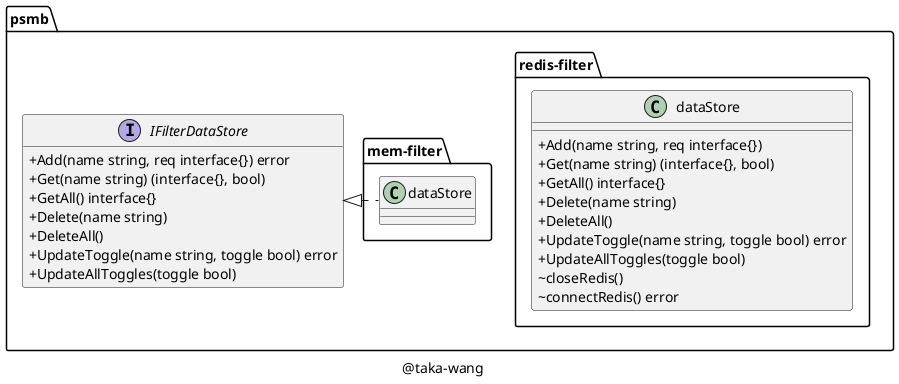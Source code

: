 @startuml

set namespaceSeparator /

skinparam classAttributeIconSize 0

class psmb/redis-filter/dataStore {
	+Add(name string, req interface{})
	+Get(name string) (interface{}, bool)
	+GetAll() interface{}
	+Delete(name string)
	+DeleteAll()
	+UpdateToggle(name string, toggle bool) error
	+UpdateAllToggles(toggle bool)
    ~closeRedis()
    ~connectRedis() error
}

interface psmb/IFilterDataStore {
	+Add(name string, req interface{}) error
	+Get(name string) (interface{}, bool)
	+GetAll() interface{}
	+Delete(name string)
	+DeleteAll()
	+UpdateToggle(name string, toggle bool) error
	+UpdateAllToggles(toggle bool)
}

"psmb/IFilterDataStore" <|. "psmb/mem-filter/dataStore"

caption @taka-wang

hide interface fields

@enduml